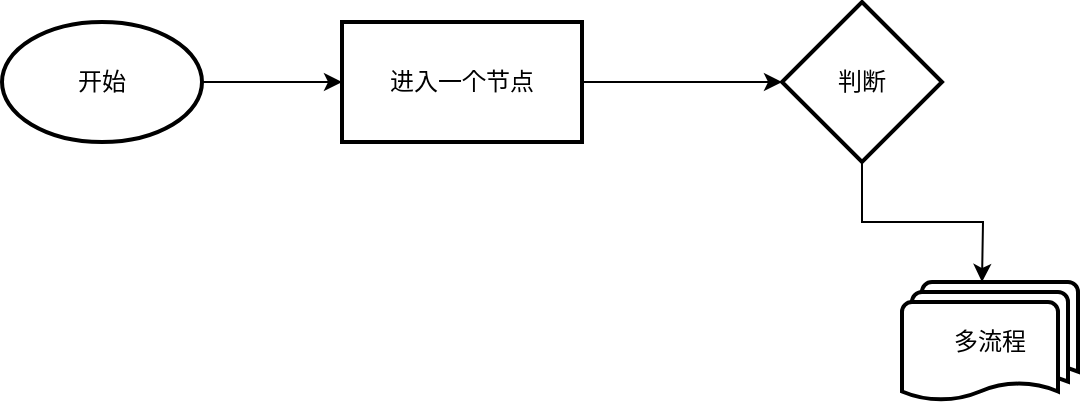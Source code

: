 <mxfile version="20.6.0" type="github">
  <diagram name="Page-1" id="74e2e168-ea6b-b213-b513-2b3c1d86103e">
    <mxGraphModel dx="946" dy="614" grid="1" gridSize="10" guides="1" tooltips="1" connect="1" arrows="1" fold="1" page="1" pageScale="1" pageWidth="1920" pageHeight="1200" background="none" math="0" shadow="0">
      <root>
        <mxCell id="0" />
        <mxCell id="1" parent="0" />
        <mxCell id="6VgxFdHGtB77OP_Vp4nv-3" value="" style="edgeStyle=orthogonalEdgeStyle;rounded=0;orthogonalLoop=1;jettySize=auto;html=1;" edge="1" parent="1" source="6VgxFdHGtB77OP_Vp4nv-1" target="6VgxFdHGtB77OP_Vp4nv-2">
          <mxGeometry relative="1" as="geometry" />
        </mxCell>
        <mxCell id="6VgxFdHGtB77OP_Vp4nv-1" value="开始" style="strokeWidth=2;html=1;shape=mxgraph.flowchart.start_1;whiteSpace=wrap;" vertex="1" parent="1">
          <mxGeometry x="190" y="780" width="100" height="60" as="geometry" />
        </mxCell>
        <mxCell id="6VgxFdHGtB77OP_Vp4nv-5" value="" style="edgeStyle=orthogonalEdgeStyle;rounded=0;orthogonalLoop=1;jettySize=auto;html=1;" edge="1" parent="1" source="6VgxFdHGtB77OP_Vp4nv-2" target="6VgxFdHGtB77OP_Vp4nv-4">
          <mxGeometry relative="1" as="geometry" />
        </mxCell>
        <mxCell id="6VgxFdHGtB77OP_Vp4nv-2" value="进入一个节点" style="whiteSpace=wrap;html=1;strokeWidth=2;" vertex="1" parent="1">
          <mxGeometry x="360" y="780" width="120" height="60" as="geometry" />
        </mxCell>
        <mxCell id="6VgxFdHGtB77OP_Vp4nv-11" style="edgeStyle=orthogonalEdgeStyle;rounded=0;orthogonalLoop=1;jettySize=auto;html=1;exitX=0.5;exitY=1;exitDx=0;exitDy=0;" edge="1" parent="1" source="6VgxFdHGtB77OP_Vp4nv-4">
          <mxGeometry relative="1" as="geometry">
            <mxPoint x="680" y="910" as="targetPoint" />
          </mxGeometry>
        </mxCell>
        <mxCell id="6VgxFdHGtB77OP_Vp4nv-4" value="判断" style="rhombus;whiteSpace=wrap;html=1;strokeWidth=2;" vertex="1" parent="1">
          <mxGeometry x="580" y="770" width="80" height="80" as="geometry" />
        </mxCell>
        <mxCell id="6VgxFdHGtB77OP_Vp4nv-12" value="多流程" style="strokeWidth=2;html=1;shape=mxgraph.flowchart.multi-document;whiteSpace=wrap;" vertex="1" parent="1">
          <mxGeometry x="640" y="910" width="88" height="60" as="geometry" />
        </mxCell>
      </root>
    </mxGraphModel>
  </diagram>
</mxfile>
